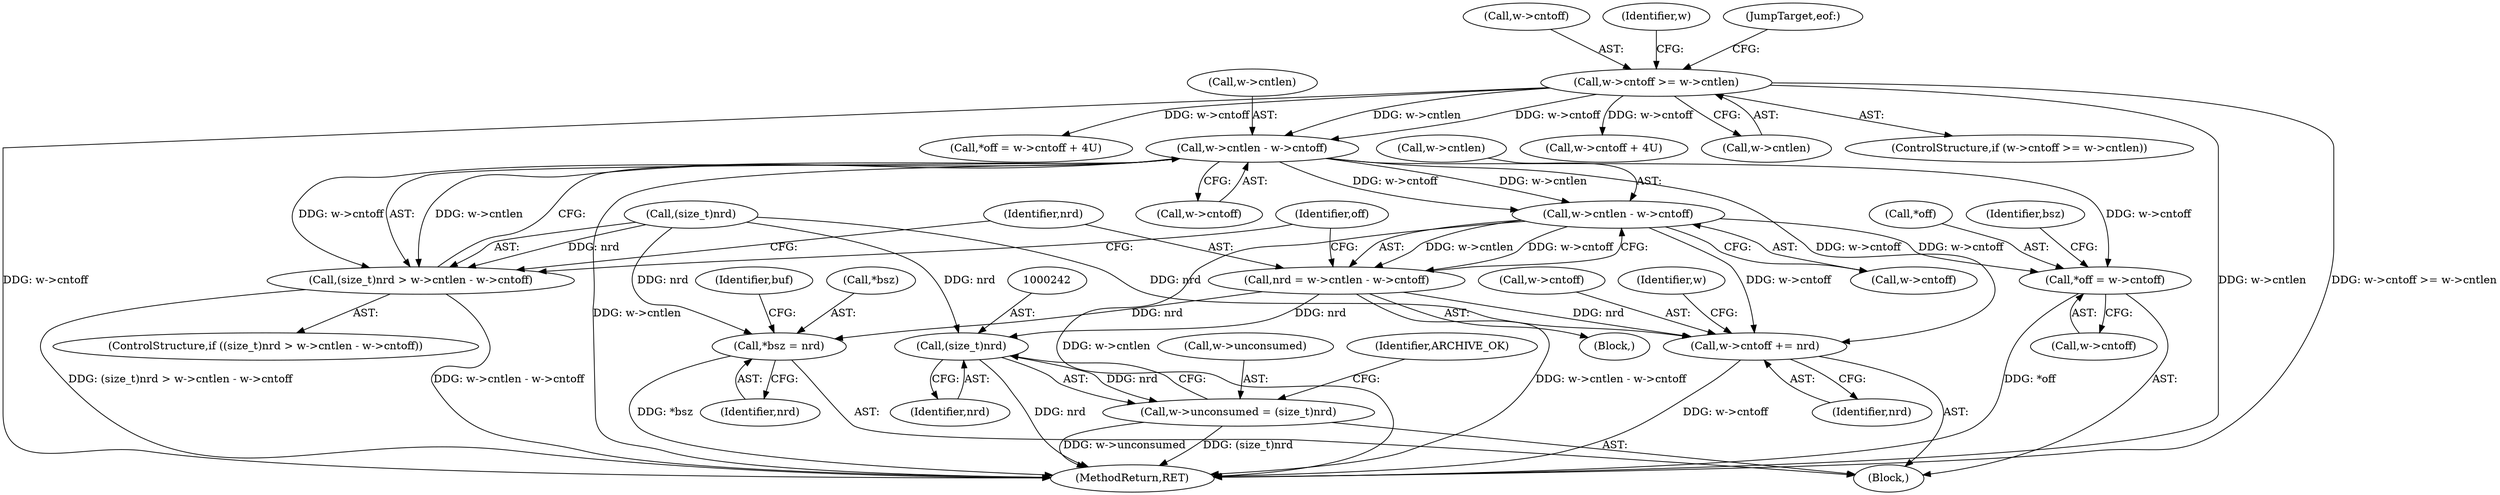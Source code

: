 digraph "0_libarchive_9c84b7426660c09c18cc349f6d70b5f8168b5680@pointer" {
"1000201" [label="(Call,w->cntlen - w->cntoff)"];
"1000121" [label="(Call,w->cntoff >= w->cntlen)"];
"1000197" [label="(Call,(size_t)nrd > w->cntlen - w->cntoff)"];
"1000211" [label="(Call,w->cntlen - w->cntoff)"];
"1000209" [label="(Call,nrd = w->cntlen - w->cntoff)"];
"1000224" [label="(Call,*bsz = nrd)"];
"1000232" [label="(Call,w->cntoff += nrd)"];
"1000241" [label="(Call,(size_t)nrd)"];
"1000237" [label="(Call,w->unconsumed = (size_t)nrd)"];
"1000218" [label="(Call,*off = w->cntoff)"];
"1000221" [label="(Call,w->cntoff)"];
"1000198" [label="(Call,(size_t)nrd)"];
"1000209" [label="(Call,nrd = w->cntlen - w->cntoff)"];
"1000227" [label="(Identifier,nrd)"];
"1000212" [label="(Call,w->cntlen)"];
"1000218" [label="(Call,*off = w->cntoff)"];
"1000246" [label="(MethodReturn,RET)"];
"1000211" [label="(Call,w->cntlen - w->cntoff)"];
"1000205" [label="(Call,w->cntoff)"];
"1000122" [label="(Call,w->cntoff)"];
"1000197" [label="(Call,(size_t)nrd > w->cntlen - w->cntoff)"];
"1000238" [label="(Call,w->unconsumed)"];
"1000219" [label="(Call,*off)"];
"1000226" [label="(Identifier,bsz)"];
"1000138" [label="(Call,*off = w->cntoff + 4U)"];
"1000141" [label="(Call,w->cntoff + 4U)"];
"1000155" [label="(Identifier,w)"];
"1000241" [label="(Call,(size_t)nrd)"];
"1000233" [label="(Call,w->cntoff)"];
"1000208" [label="(Block,)"];
"1000202" [label="(Call,w->cntlen)"];
"1000201" [label="(Call,w->cntlen - w->cntoff)"];
"1000237" [label="(Call,w->unconsumed = (size_t)nrd)"];
"1000239" [label="(Identifier,w)"];
"1000125" [label="(Call,w->cntlen)"];
"1000230" [label="(Identifier,buf)"];
"1000121" [label="(Call,w->cntoff >= w->cntlen)"];
"1000245" [label="(Identifier,ARCHIVE_OK)"];
"1000120" [label="(ControlStructure,if (w->cntoff >= w->cntlen))"];
"1000224" [label="(Call,*bsz = nrd)"];
"1000129" [label="(JumpTarget,eof:)"];
"1000232" [label="(Call,w->cntoff += nrd)"];
"1000220" [label="(Identifier,off)"];
"1000109" [label="(Block,)"];
"1000196" [label="(ControlStructure,if ((size_t)nrd > w->cntlen - w->cntoff))"];
"1000236" [label="(Identifier,nrd)"];
"1000215" [label="(Call,w->cntoff)"];
"1000225" [label="(Call,*bsz)"];
"1000243" [label="(Identifier,nrd)"];
"1000210" [label="(Identifier,nrd)"];
"1000201" -> "1000197"  [label="AST: "];
"1000201" -> "1000205"  [label="CFG: "];
"1000202" -> "1000201"  [label="AST: "];
"1000205" -> "1000201"  [label="AST: "];
"1000197" -> "1000201"  [label="CFG: "];
"1000201" -> "1000246"  [label="DDG: w->cntlen"];
"1000201" -> "1000197"  [label="DDG: w->cntlen"];
"1000201" -> "1000197"  [label="DDG: w->cntoff"];
"1000121" -> "1000201"  [label="DDG: w->cntlen"];
"1000121" -> "1000201"  [label="DDG: w->cntoff"];
"1000201" -> "1000211"  [label="DDG: w->cntlen"];
"1000201" -> "1000211"  [label="DDG: w->cntoff"];
"1000201" -> "1000218"  [label="DDG: w->cntoff"];
"1000201" -> "1000232"  [label="DDG: w->cntoff"];
"1000121" -> "1000120"  [label="AST: "];
"1000121" -> "1000125"  [label="CFG: "];
"1000122" -> "1000121"  [label="AST: "];
"1000125" -> "1000121"  [label="AST: "];
"1000129" -> "1000121"  [label="CFG: "];
"1000155" -> "1000121"  [label="CFG: "];
"1000121" -> "1000246"  [label="DDG: w->cntlen"];
"1000121" -> "1000246"  [label="DDG: w->cntoff >= w->cntlen"];
"1000121" -> "1000246"  [label="DDG: w->cntoff"];
"1000121" -> "1000138"  [label="DDG: w->cntoff"];
"1000121" -> "1000141"  [label="DDG: w->cntoff"];
"1000197" -> "1000196"  [label="AST: "];
"1000198" -> "1000197"  [label="AST: "];
"1000210" -> "1000197"  [label="CFG: "];
"1000220" -> "1000197"  [label="CFG: "];
"1000197" -> "1000246"  [label="DDG: w->cntlen - w->cntoff"];
"1000197" -> "1000246"  [label="DDG: (size_t)nrd > w->cntlen - w->cntoff"];
"1000198" -> "1000197"  [label="DDG: nrd"];
"1000211" -> "1000209"  [label="AST: "];
"1000211" -> "1000215"  [label="CFG: "];
"1000212" -> "1000211"  [label="AST: "];
"1000215" -> "1000211"  [label="AST: "];
"1000209" -> "1000211"  [label="CFG: "];
"1000211" -> "1000246"  [label="DDG: w->cntlen"];
"1000211" -> "1000209"  [label="DDG: w->cntlen"];
"1000211" -> "1000209"  [label="DDG: w->cntoff"];
"1000211" -> "1000218"  [label="DDG: w->cntoff"];
"1000211" -> "1000232"  [label="DDG: w->cntoff"];
"1000209" -> "1000208"  [label="AST: "];
"1000210" -> "1000209"  [label="AST: "];
"1000220" -> "1000209"  [label="CFG: "];
"1000209" -> "1000246"  [label="DDG: w->cntlen - w->cntoff"];
"1000209" -> "1000224"  [label="DDG: nrd"];
"1000209" -> "1000232"  [label="DDG: nrd"];
"1000209" -> "1000241"  [label="DDG: nrd"];
"1000224" -> "1000109"  [label="AST: "];
"1000224" -> "1000227"  [label="CFG: "];
"1000225" -> "1000224"  [label="AST: "];
"1000227" -> "1000224"  [label="AST: "];
"1000230" -> "1000224"  [label="CFG: "];
"1000224" -> "1000246"  [label="DDG: *bsz"];
"1000198" -> "1000224"  [label="DDG: nrd"];
"1000232" -> "1000109"  [label="AST: "];
"1000232" -> "1000236"  [label="CFG: "];
"1000233" -> "1000232"  [label="AST: "];
"1000236" -> "1000232"  [label="AST: "];
"1000239" -> "1000232"  [label="CFG: "];
"1000232" -> "1000246"  [label="DDG: w->cntoff"];
"1000198" -> "1000232"  [label="DDG: nrd"];
"1000241" -> "1000237"  [label="AST: "];
"1000241" -> "1000243"  [label="CFG: "];
"1000242" -> "1000241"  [label="AST: "];
"1000243" -> "1000241"  [label="AST: "];
"1000237" -> "1000241"  [label="CFG: "];
"1000241" -> "1000246"  [label="DDG: nrd"];
"1000241" -> "1000237"  [label="DDG: nrd"];
"1000198" -> "1000241"  [label="DDG: nrd"];
"1000237" -> "1000109"  [label="AST: "];
"1000238" -> "1000237"  [label="AST: "];
"1000245" -> "1000237"  [label="CFG: "];
"1000237" -> "1000246"  [label="DDG: w->unconsumed"];
"1000237" -> "1000246"  [label="DDG: (size_t)nrd"];
"1000218" -> "1000109"  [label="AST: "];
"1000218" -> "1000221"  [label="CFG: "];
"1000219" -> "1000218"  [label="AST: "];
"1000221" -> "1000218"  [label="AST: "];
"1000226" -> "1000218"  [label="CFG: "];
"1000218" -> "1000246"  [label="DDG: *off"];
}
